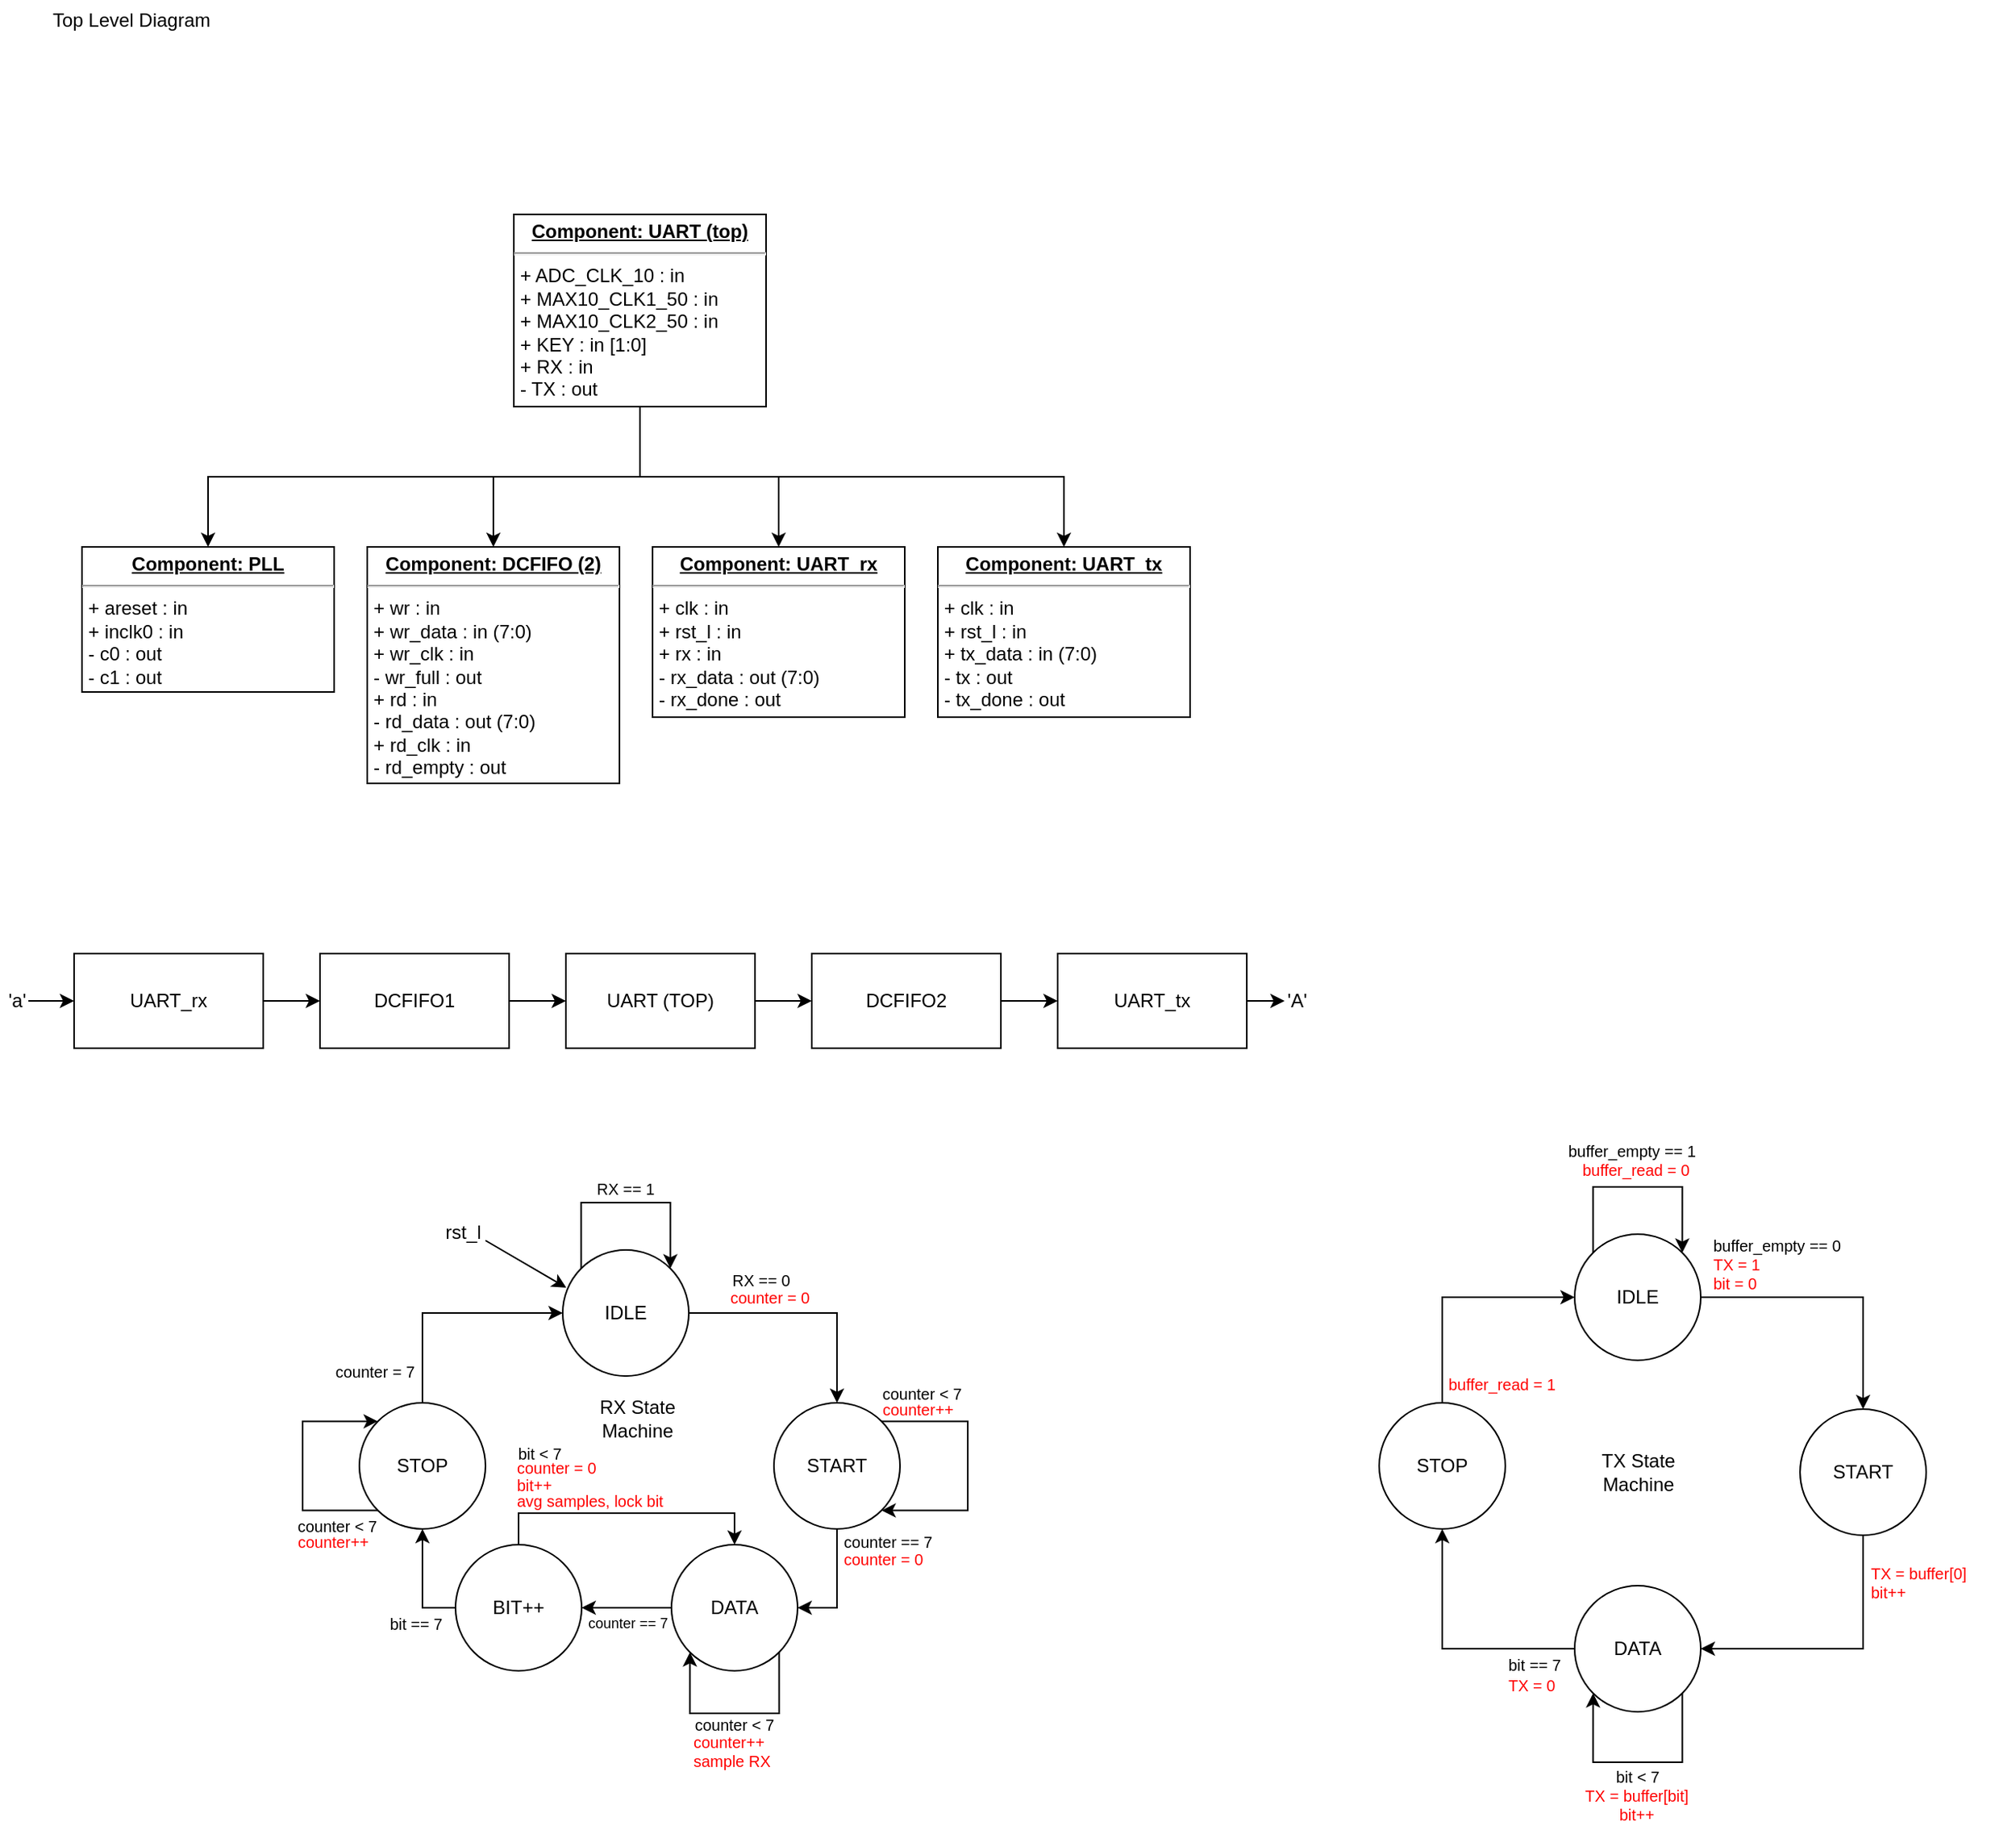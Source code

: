<mxfile version="22.1.17" type="google">
  <diagram name="Page-1" id="64riaqh-itGS5SUEJX1H">
    <mxGraphModel grid="0" page="0" gridSize="10" guides="1" tooltips="1" connect="1" arrows="1" fold="1" pageScale="1" pageWidth="850" pageHeight="1100" math="0" shadow="0">
      <root>
        <mxCell id="0" />
        <mxCell id="1" parent="0" />
        <mxCell id="NtE_7B9LvR_ZdBDMi-X2-11" value="Top Level Diagram" style="text;html=1;align=center;verticalAlign=middle;resizable=0;points=[];autosize=1;strokeColor=none;fillColor=none;" vertex="1" parent="1">
          <mxGeometry x="22" y="21" width="118" height="26" as="geometry" />
        </mxCell>
        <mxCell id="zkn5ifJ_0ONJFSPCVBeL-11" style="edgeStyle=orthogonalEdgeStyle;rounded=0;orthogonalLoop=1;jettySize=auto;html=1;exitX=0.5;exitY=1;exitDx=0;exitDy=0;entryX=0.5;entryY=0;entryDx=0;entryDy=0;" edge="1" parent="1" source="zkn5ifJ_0ONJFSPCVBeL-6" target="zkn5ifJ_0ONJFSPCVBeL-7">
          <mxGeometry relative="1" as="geometry" />
        </mxCell>
        <mxCell id="zkn5ifJ_0ONJFSPCVBeL-12" style="edgeStyle=orthogonalEdgeStyle;rounded=0;orthogonalLoop=1;jettySize=auto;html=1;exitX=0.5;exitY=1;exitDx=0;exitDy=0;entryX=0.5;entryY=0;entryDx=0;entryDy=0;" edge="1" parent="1" source="zkn5ifJ_0ONJFSPCVBeL-6" target="zkn5ifJ_0ONJFSPCVBeL-8">
          <mxGeometry relative="1" as="geometry" />
        </mxCell>
        <mxCell id="zkn5ifJ_0ONJFSPCVBeL-13" style="edgeStyle=orthogonalEdgeStyle;rounded=0;orthogonalLoop=1;jettySize=auto;html=1;exitX=0.5;exitY=1;exitDx=0;exitDy=0;entryX=0.5;entryY=0;entryDx=0;entryDy=0;" edge="1" parent="1" source="zkn5ifJ_0ONJFSPCVBeL-6" target="zkn5ifJ_0ONJFSPCVBeL-9">
          <mxGeometry relative="1" as="geometry" />
        </mxCell>
        <mxCell id="zkn5ifJ_0ONJFSPCVBeL-14" style="edgeStyle=orthogonalEdgeStyle;rounded=0;orthogonalLoop=1;jettySize=auto;html=1;exitX=0.5;exitY=1;exitDx=0;exitDy=0;entryX=0.5;entryY=0;entryDx=0;entryDy=0;" edge="1" parent="1" source="zkn5ifJ_0ONJFSPCVBeL-6" target="zkn5ifJ_0ONJFSPCVBeL-10">
          <mxGeometry relative="1" as="geometry" />
        </mxCell>
        <mxCell id="zkn5ifJ_0ONJFSPCVBeL-6" value="&lt;p style=&quot;margin:0px;margin-top:4px;text-align:center;text-decoration:underline;&quot;&gt;&lt;b&gt;Component: UART (top)&lt;/b&gt;&lt;/p&gt;&lt;hr&gt;&lt;p style=&quot;border-color: var(--border-color); margin: 0px 0px 0px 4px;&quot;&gt;+ ADC_CLK_10 : in&lt;br style=&quot;border-color: var(--border-color);&quot;&gt;+ MAX10_CLK1_50 : in&lt;/p&gt;&lt;p style=&quot;border-color: var(--border-color); margin: 0px 0px 0px 4px;&quot;&gt;+ MAX10_CLK2_50 : in&lt;/p&gt;&lt;p style=&quot;border-color: var(--border-color); margin: 0px 0px 0px 4px;&quot;&gt;+ KEY : in [1:0]&lt;/p&gt;&lt;p style=&quot;border-color: var(--border-color); margin: 0px 0px 0px 4px;&quot;&gt;+ RX : in&lt;/p&gt;&lt;p style=&quot;border-color: var(--border-color); margin: 0px 0px 0px 4px;&quot;&gt;- TX : out&lt;/p&gt;" style="verticalAlign=top;align=left;overflow=fill;fontSize=12;fontFamily=Helvetica;html=1;whiteSpace=wrap;" vertex="1" parent="1">
          <mxGeometry x="324" y="157" width="160" height="122" as="geometry" />
        </mxCell>
        <mxCell id="zkn5ifJ_0ONJFSPCVBeL-7" value="&lt;p style=&quot;margin:0px;margin-top:4px;text-align:center;text-decoration:underline;&quot;&gt;&lt;b&gt;Component: PLL&lt;/b&gt;&lt;/p&gt;&lt;hr&gt;&lt;p style=&quot;border-color: var(--border-color); margin: 0px 0px 0px 4px;&quot;&gt;+ areset : in&lt;br style=&quot;border-color: var(--border-color);&quot;&gt;+ inclk0 : in&lt;/p&gt;&lt;p style=&quot;border-color: var(--border-color); margin: 0px 0px 0px 4px;&quot;&gt;- c0 : out&lt;/p&gt;&lt;p style=&quot;border-color: var(--border-color); margin: 0px 0px 0px 4px;&quot;&gt;- c1 : out&lt;/p&gt;" style="verticalAlign=top;align=left;overflow=fill;fontSize=12;fontFamily=Helvetica;html=1;whiteSpace=wrap;" vertex="1" parent="1">
          <mxGeometry x="50" y="368" width="160" height="92" as="geometry" />
        </mxCell>
        <mxCell id="zkn5ifJ_0ONJFSPCVBeL-8" value="&lt;p style=&quot;margin:0px;margin-top:4px;text-align:center;text-decoration:underline;&quot;&gt;&lt;b&gt;Component: DCFIFO (2)&lt;/b&gt;&lt;/p&gt;&lt;hr&gt;&lt;p style=&quot;border-color: var(--border-color); margin: 0px 0px 0px 4px;&quot;&gt;+ wr : in&lt;br style=&quot;border-color: var(--border-color);&quot;&gt;+ wr_data : in (7:0)&lt;/p&gt;&lt;p style=&quot;border-color: var(--border-color); margin: 0px 0px 0px 4px;&quot;&gt;+ wr_clk : in&lt;/p&gt;&lt;p style=&quot;border-color: var(--border-color); margin: 0px 0px 0px 4px;&quot;&gt;- wr_full : out&lt;/p&gt;&lt;p style=&quot;border-color: var(--border-color); margin: 0px 0px 0px 4px;&quot;&gt;+ rd : in&lt;/p&gt;&lt;p style=&quot;border-color: var(--border-color); margin: 0px 0px 0px 4px;&quot;&gt;- rd_data : out (7:0)&lt;/p&gt;&lt;p style=&quot;border-color: var(--border-color); margin: 0px 0px 0px 4px;&quot;&gt;+ rd_clk : in&lt;/p&gt;&lt;p style=&quot;border-color: var(--border-color); margin: 0px 0px 0px 4px;&quot;&gt;- rd_empty : out&lt;/p&gt;" style="verticalAlign=top;align=left;overflow=fill;fontSize=12;fontFamily=Helvetica;html=1;whiteSpace=wrap;" vertex="1" parent="1">
          <mxGeometry x="231" y="368" width="160" height="150" as="geometry" />
        </mxCell>
        <mxCell id="zkn5ifJ_0ONJFSPCVBeL-9" value="&lt;p style=&quot;margin:0px;margin-top:4px;text-align:center;text-decoration:underline;&quot;&gt;&lt;b&gt;Component: UART_rx&lt;/b&gt;&lt;/p&gt;&lt;hr&gt;&lt;p style=&quot;border-color: var(--border-color); margin: 0px 0px 0px 4px;&quot;&gt;+ clk : in&lt;br style=&quot;border-color: var(--border-color);&quot;&gt;+ rst_l : in&lt;/p&gt;&lt;p style=&quot;border-color: var(--border-color); margin: 0px 0px 0px 4px;&quot;&gt;+ rx : in&lt;/p&gt;&lt;p style=&quot;border-color: var(--border-color); margin: 0px 0px 0px 4px;&quot;&gt;- rx_data : out (7:0)&lt;/p&gt;&lt;p style=&quot;border-color: var(--border-color); margin: 0px 0px 0px 4px;&quot;&gt;- rx_done : out&lt;/p&gt;" style="verticalAlign=top;align=left;overflow=fill;fontSize=12;fontFamily=Helvetica;html=1;whiteSpace=wrap;" vertex="1" parent="1">
          <mxGeometry x="412" y="368" width="160" height="108" as="geometry" />
        </mxCell>
        <mxCell id="zkn5ifJ_0ONJFSPCVBeL-10" value="&lt;p style=&quot;margin:0px;margin-top:4px;text-align:center;text-decoration:underline;&quot;&gt;&lt;b&gt;Component: UART_tx&lt;/b&gt;&lt;/p&gt;&lt;hr&gt;&lt;p style=&quot;border-color: var(--border-color); margin: 0px 0px 0px 4px;&quot;&gt;+ clk : in&lt;br style=&quot;border-color: var(--border-color);&quot;&gt;+ rst_l : in&lt;/p&gt;&lt;p style=&quot;border-color: var(--border-color); margin: 0px 0px 0px 4px;&quot;&gt;+ tx_data : in (7:0)&lt;/p&gt;&lt;p style=&quot;border-color: var(--border-color); margin: 0px 0px 0px 4px;&quot;&gt;- tx : out&lt;/p&gt;&lt;p style=&quot;border-color: var(--border-color); margin: 0px 0px 0px 4px;&quot;&gt;- tx_done : out&lt;/p&gt;" style="verticalAlign=top;align=left;overflow=fill;fontSize=12;fontFamily=Helvetica;html=1;whiteSpace=wrap;" vertex="1" parent="1">
          <mxGeometry x="593" y="368" width="160" height="108" as="geometry" />
        </mxCell>
        <mxCell id="zkn5ifJ_0ONJFSPCVBeL-17" style="edgeStyle=orthogonalEdgeStyle;rounded=0;orthogonalLoop=1;jettySize=auto;html=1;exitX=1;exitY=0.5;exitDx=0;exitDy=0;entryX=0;entryY=0.5;entryDx=0;entryDy=0;" edge="1" parent="1" source="zkn5ifJ_0ONJFSPCVBeL-15" target="zkn5ifJ_0ONJFSPCVBeL-16">
          <mxGeometry relative="1" as="geometry" />
        </mxCell>
        <mxCell id="zkn5ifJ_0ONJFSPCVBeL-15" value="UART_rx" style="rounded=0;whiteSpace=wrap;html=1;" vertex="1" parent="1">
          <mxGeometry x="45" y="626" width="120" height="60" as="geometry" />
        </mxCell>
        <mxCell id="zkn5ifJ_0ONJFSPCVBeL-19" style="edgeStyle=orthogonalEdgeStyle;rounded=0;orthogonalLoop=1;jettySize=auto;html=1;exitX=1;exitY=0.5;exitDx=0;exitDy=0;entryX=0;entryY=0.5;entryDx=0;entryDy=0;" edge="1" parent="1" source="zkn5ifJ_0ONJFSPCVBeL-16" target="zkn5ifJ_0ONJFSPCVBeL-18">
          <mxGeometry relative="1" as="geometry" />
        </mxCell>
        <mxCell id="zkn5ifJ_0ONJFSPCVBeL-16" value="DCFIFO1" style="rounded=0;whiteSpace=wrap;html=1;" vertex="1" parent="1">
          <mxGeometry x="201" y="626" width="120" height="60" as="geometry" />
        </mxCell>
        <mxCell id="zkn5ifJ_0ONJFSPCVBeL-21" style="edgeStyle=orthogonalEdgeStyle;rounded=0;orthogonalLoop=1;jettySize=auto;html=1;exitX=1;exitY=0.5;exitDx=0;exitDy=0;entryX=0;entryY=0.5;entryDx=0;entryDy=0;" edge="1" parent="1" source="zkn5ifJ_0ONJFSPCVBeL-18" target="zkn5ifJ_0ONJFSPCVBeL-20">
          <mxGeometry relative="1" as="geometry" />
        </mxCell>
        <mxCell id="zkn5ifJ_0ONJFSPCVBeL-18" value="UART (TOP)" style="rounded=0;whiteSpace=wrap;html=1;" vertex="1" parent="1">
          <mxGeometry x="357" y="626" width="120" height="60" as="geometry" />
        </mxCell>
        <mxCell id="zkn5ifJ_0ONJFSPCVBeL-23" style="edgeStyle=orthogonalEdgeStyle;rounded=0;orthogonalLoop=1;jettySize=auto;html=1;exitX=1;exitY=0.5;exitDx=0;exitDy=0;entryX=0;entryY=0.5;entryDx=0;entryDy=0;" edge="1" parent="1" source="zkn5ifJ_0ONJFSPCVBeL-20" target="zkn5ifJ_0ONJFSPCVBeL-22">
          <mxGeometry relative="1" as="geometry" />
        </mxCell>
        <mxCell id="zkn5ifJ_0ONJFSPCVBeL-20" value="DCFIFO2" style="rounded=0;whiteSpace=wrap;html=1;" vertex="1" parent="1">
          <mxGeometry x="513" y="626" width="120" height="60" as="geometry" />
        </mxCell>
        <mxCell id="zkn5ifJ_0ONJFSPCVBeL-22" value="UART_tx" style="rounded=0;whiteSpace=wrap;html=1;" vertex="1" parent="1">
          <mxGeometry x="669" y="626" width="120" height="60" as="geometry" />
        </mxCell>
        <mxCell id="zkn5ifJ_0ONJFSPCVBeL-24" value="" style="endArrow=classic;html=1;rounded=0;entryX=0;entryY=0.5;entryDx=0;entryDy=0;" edge="1" parent="1" target="zkn5ifJ_0ONJFSPCVBeL-15">
          <mxGeometry width="50" height="50" relative="1" as="geometry">
            <mxPoint x="16" y="656" as="sourcePoint" />
            <mxPoint x="40" y="657" as="targetPoint" />
          </mxGeometry>
        </mxCell>
        <mxCell id="zkn5ifJ_0ONJFSPCVBeL-25" value="" style="endArrow=classic;html=1;rounded=0;exitX=1;exitY=0.5;exitDx=0;exitDy=0;" edge="1" parent="1" source="zkn5ifJ_0ONJFSPCVBeL-22">
          <mxGeometry width="50" height="50" relative="1" as="geometry">
            <mxPoint x="26" y="666" as="sourcePoint" />
            <mxPoint x="813" y="656" as="targetPoint" />
          </mxGeometry>
        </mxCell>
        <mxCell id="zkn5ifJ_0ONJFSPCVBeL-30" style="edgeStyle=orthogonalEdgeStyle;rounded=0;orthogonalLoop=1;jettySize=auto;html=1;exitX=1;exitY=0.5;exitDx=0;exitDy=0;entryX=0.5;entryY=0;entryDx=0;entryDy=0;" edge="1" parent="1" source="zkn5ifJ_0ONJFSPCVBeL-26" target="zkn5ifJ_0ONJFSPCVBeL-27">
          <mxGeometry relative="1" as="geometry" />
        </mxCell>
        <mxCell id="zkn5ifJ_0ONJFSPCVBeL-40" style="edgeStyle=orthogonalEdgeStyle;rounded=0;orthogonalLoop=1;jettySize=auto;html=1;exitX=0;exitY=0;exitDx=0;exitDy=0;entryX=1;entryY=0;entryDx=0;entryDy=0;" edge="1" parent="1" source="zkn5ifJ_0ONJFSPCVBeL-26" target="zkn5ifJ_0ONJFSPCVBeL-26">
          <mxGeometry relative="1" as="geometry">
            <mxPoint x="421.667" y="810.833" as="targetPoint" />
            <Array as="points">
              <mxPoint x="367" y="784" />
              <mxPoint x="423" y="784" />
            </Array>
          </mxGeometry>
        </mxCell>
        <mxCell id="zkn5ifJ_0ONJFSPCVBeL-26" value="IDLE" style="ellipse;whiteSpace=wrap;html=1;aspect=fixed;" vertex="1" parent="1">
          <mxGeometry x="355" y="814" width="80" height="80" as="geometry" />
        </mxCell>
        <mxCell id="zkn5ifJ_0ONJFSPCVBeL-41" style="edgeStyle=orthogonalEdgeStyle;rounded=0;orthogonalLoop=1;jettySize=auto;html=1;exitX=0.5;exitY=1;exitDx=0;exitDy=0;entryX=1;entryY=0.5;entryDx=0;entryDy=0;" edge="1" parent="1" source="zkn5ifJ_0ONJFSPCVBeL-27" target="zkn5ifJ_0ONJFSPCVBeL-28">
          <mxGeometry relative="1" as="geometry" />
        </mxCell>
        <mxCell id="zkn5ifJ_0ONJFSPCVBeL-27" value="START" style="ellipse;whiteSpace=wrap;html=1;aspect=fixed;" vertex="1" parent="1">
          <mxGeometry x="489" y="911" width="80" height="80" as="geometry" />
        </mxCell>
        <mxCell id="zkn5ifJ_0ONJFSPCVBeL-61" style="edgeStyle=orthogonalEdgeStyle;rounded=0;orthogonalLoop=1;jettySize=auto;html=1;exitX=0;exitY=0.5;exitDx=0;exitDy=0;entryX=1;entryY=0.5;entryDx=0;entryDy=0;" edge="1" parent="1" source="zkn5ifJ_0ONJFSPCVBeL-28" target="zkn5ifJ_0ONJFSPCVBeL-59">
          <mxGeometry relative="1" as="geometry" />
        </mxCell>
        <mxCell id="zkn5ifJ_0ONJFSPCVBeL-28" value="DATA" style="ellipse;whiteSpace=wrap;html=1;aspect=fixed;" vertex="1" parent="1">
          <mxGeometry x="424" y="1001" width="80" height="80" as="geometry" />
        </mxCell>
        <mxCell id="zkn5ifJ_0ONJFSPCVBeL-34" style="edgeStyle=orthogonalEdgeStyle;rounded=0;orthogonalLoop=1;jettySize=auto;html=1;exitX=0.5;exitY=0;exitDx=0;exitDy=0;entryX=0;entryY=0.5;entryDx=0;entryDy=0;" edge="1" parent="1" source="zkn5ifJ_0ONJFSPCVBeL-29" target="zkn5ifJ_0ONJFSPCVBeL-26">
          <mxGeometry relative="1" as="geometry" />
        </mxCell>
        <mxCell id="zkn5ifJ_0ONJFSPCVBeL-29" value="STOP" style="ellipse;whiteSpace=wrap;html=1;aspect=fixed;" vertex="1" parent="1">
          <mxGeometry x="226" y="911" width="80" height="80" as="geometry" />
        </mxCell>
        <mxCell id="zkn5ifJ_0ONJFSPCVBeL-31" value="RX == 0" style="text;html=1;strokeColor=none;fillColor=none;align=center;verticalAlign=middle;whiteSpace=wrap;rounded=0;fontSize=10;" vertex="1" parent="1">
          <mxGeometry x="451" y="818" width="60" height="30" as="geometry" />
        </mxCell>
        <mxCell id="zkn5ifJ_0ONJFSPCVBeL-37" value="&#39;a&#39;" style="text;html=1;strokeColor=none;fillColor=none;align=center;verticalAlign=middle;whiteSpace=wrap;rounded=0;" vertex="1" parent="1">
          <mxGeometry x="-2" y="641" width="22" height="30" as="geometry" />
        </mxCell>
        <mxCell id="zkn5ifJ_0ONJFSPCVBeL-38" value="&#39;A&#39;" style="text;html=1;strokeColor=none;fillColor=none;align=center;verticalAlign=middle;whiteSpace=wrap;rounded=0;" vertex="1" parent="1">
          <mxGeometry x="810" y="641" width="22" height="30" as="geometry" />
        </mxCell>
        <mxCell id="zkn5ifJ_0ONJFSPCVBeL-39" value="RX State Machine" style="text;html=1;strokeColor=none;fillColor=none;align=center;verticalAlign=middle;whiteSpace=wrap;rounded=0;" vertex="1" parent="1">
          <mxGeometry x="354.5" y="906" width="95" height="30" as="geometry" />
        </mxCell>
        <mxCell id="zkn5ifJ_0ONJFSPCVBeL-43" style="edgeStyle=orthogonalEdgeStyle;rounded=0;orthogonalLoop=1;jettySize=auto;html=1;exitX=1;exitY=0;exitDx=0;exitDy=0;entryX=1;entryY=1;entryDx=0;entryDy=0;" edge="1" parent="1" source="zkn5ifJ_0ONJFSPCVBeL-27" target="zkn5ifJ_0ONJFSPCVBeL-27">
          <mxGeometry relative="1" as="geometry">
            <Array as="points">
              <mxPoint x="612" y="923" />
              <mxPoint x="612" y="979" />
            </Array>
          </mxGeometry>
        </mxCell>
        <mxCell id="zkn5ifJ_0ONJFSPCVBeL-44" value="counter &amp;lt; 7" style="text;html=1;strokeColor=none;fillColor=none;align=center;verticalAlign=middle;whiteSpace=wrap;rounded=0;fontSize=10;" vertex="1" parent="1">
          <mxGeometry x="548" y="890" width="70" height="30" as="geometry" />
        </mxCell>
        <mxCell id="zkn5ifJ_0ONJFSPCVBeL-46" value="counter == 7" style="text;html=1;strokeColor=none;fillColor=none;align=center;verticalAlign=middle;whiteSpace=wrap;rounded=0;fontSize=10;" vertex="1" parent="1">
          <mxGeometry x="525" y="983" width="73" height="31" as="geometry" />
        </mxCell>
        <mxCell id="zkn5ifJ_0ONJFSPCVBeL-48" value="RX == 1" style="text;html=1;strokeColor=none;fillColor=none;align=center;verticalAlign=middle;whiteSpace=wrap;rounded=0;fontSize=10;" vertex="1" parent="1">
          <mxGeometry x="365" y="760" width="60" height="30" as="geometry" />
        </mxCell>
        <mxCell id="zkn5ifJ_0ONJFSPCVBeL-49" style="edgeStyle=orthogonalEdgeStyle;rounded=0;orthogonalLoop=1;jettySize=auto;html=1;exitX=0;exitY=1;exitDx=0;exitDy=0;entryX=0;entryY=0;entryDx=0;entryDy=0;" edge="1" parent="1" source="zkn5ifJ_0ONJFSPCVBeL-29" target="zkn5ifJ_0ONJFSPCVBeL-29">
          <mxGeometry relative="1" as="geometry">
            <Array as="points">
              <mxPoint x="190" y="979" />
              <mxPoint x="190" y="923" />
            </Array>
          </mxGeometry>
        </mxCell>
        <mxCell id="zkn5ifJ_0ONJFSPCVBeL-50" value="bit == 7" style="text;html=1;strokeColor=none;fillColor=none;align=center;verticalAlign=middle;whiteSpace=wrap;rounded=0;fontSize=10;" vertex="1" parent="1">
          <mxGeometry x="237" y="1036" width="50" height="30" as="geometry" />
        </mxCell>
        <mxCell id="zkn5ifJ_0ONJFSPCVBeL-51" value="&lt;font style=&quot;font-size: 10px;&quot;&gt;counter &amp;lt; 7&lt;/font&gt;" style="text;html=1;strokeColor=none;fillColor=none;align=center;verticalAlign=middle;whiteSpace=wrap;rounded=0;" vertex="1" parent="1">
          <mxGeometry x="177" y="974" width="70" height="30" as="geometry" />
        </mxCell>
        <mxCell id="zkn5ifJ_0ONJFSPCVBeL-52" value="counter = 7" style="text;html=1;strokeColor=none;fillColor=none;align=center;verticalAlign=middle;whiteSpace=wrap;rounded=0;fontSize=10;" vertex="1" parent="1">
          <mxGeometry x="201" y="876" width="70" height="30" as="geometry" />
        </mxCell>
        <mxCell id="zkn5ifJ_0ONJFSPCVBeL-53" value="&lt;font color=&quot;#ff0000&quot; style=&quot;font-size: 10px;&quot;&gt;counter = 0&lt;/font&gt;" style="text;html=1;strokeColor=none;fillColor=none;align=center;verticalAlign=middle;whiteSpace=wrap;rounded=0;fontSize=10;" vertex="1" parent="1">
          <mxGeometry x="454.5" y="829" width="63" height="30" as="geometry" />
        </mxCell>
        <mxCell id="zkn5ifJ_0ONJFSPCVBeL-54" value="&lt;font color=&quot;#ff0000&quot; style=&quot;font-size: 10px;&quot;&gt;counter++&lt;/font&gt;" style="text;html=1;strokeColor=none;fillColor=none;align=center;verticalAlign=middle;whiteSpace=wrap;rounded=0;fontSize=10;" vertex="1" parent="1">
          <mxGeometry x="549" y="900" width="63" height="30" as="geometry" />
        </mxCell>
        <mxCell id="zkn5ifJ_0ONJFSPCVBeL-55" value="&lt;font color=&quot;#ff0000&quot; style=&quot;font-size: 10px;&quot;&gt;counter = 0&lt;/font&gt;" style="text;html=1;strokeColor=none;fillColor=none;align=center;verticalAlign=middle;whiteSpace=wrap;rounded=0;fontSize=10;" vertex="1" parent="1">
          <mxGeometry x="524" y="995" width="69" height="30" as="geometry" />
        </mxCell>
        <mxCell id="zkn5ifJ_0ONJFSPCVBeL-56" value="" style="endArrow=classic;html=1;rounded=0;entryX=0.028;entryY=0.299;entryDx=0;entryDy=0;entryPerimeter=0;" edge="1" parent="1" target="zkn5ifJ_0ONJFSPCVBeL-26">
          <mxGeometry width="50" height="50" relative="1" as="geometry">
            <mxPoint x="306" y="808" as="sourcePoint" />
            <mxPoint x="265" y="793" as="targetPoint" />
          </mxGeometry>
        </mxCell>
        <mxCell id="zkn5ifJ_0ONJFSPCVBeL-57" value="rst_l" style="text;html=1;strokeColor=none;fillColor=none;align=center;verticalAlign=middle;whiteSpace=wrap;rounded=0;" vertex="1" parent="1">
          <mxGeometry x="278" y="788" width="28" height="30" as="geometry" />
        </mxCell>
        <mxCell id="zkn5ifJ_0ONJFSPCVBeL-60" style="edgeStyle=orthogonalEdgeStyle;rounded=0;orthogonalLoop=1;jettySize=auto;html=1;exitX=0;exitY=0.5;exitDx=0;exitDy=0;entryX=0.5;entryY=1;entryDx=0;entryDy=0;" edge="1" parent="1" source="zkn5ifJ_0ONJFSPCVBeL-59" target="zkn5ifJ_0ONJFSPCVBeL-29">
          <mxGeometry relative="1" as="geometry">
            <Array as="points">
              <mxPoint x="266" y="1041" />
            </Array>
          </mxGeometry>
        </mxCell>
        <mxCell id="zkn5ifJ_0ONJFSPCVBeL-62" style="edgeStyle=orthogonalEdgeStyle;rounded=0;orthogonalLoop=1;jettySize=auto;html=1;exitX=0.5;exitY=0;exitDx=0;exitDy=0;entryX=0.5;entryY=0;entryDx=0;entryDy=0;" edge="1" parent="1" source="zkn5ifJ_0ONJFSPCVBeL-59" target="zkn5ifJ_0ONJFSPCVBeL-28">
          <mxGeometry relative="1" as="geometry" />
        </mxCell>
        <mxCell id="zkn5ifJ_0ONJFSPCVBeL-59" value="BIT++" style="ellipse;whiteSpace=wrap;html=1;aspect=fixed;" vertex="1" parent="1">
          <mxGeometry x="287" y="1001" width="80" height="80" as="geometry" />
        </mxCell>
        <mxCell id="zkn5ifJ_0ONJFSPCVBeL-63" style="edgeStyle=orthogonalEdgeStyle;rounded=0;orthogonalLoop=1;jettySize=auto;html=1;exitX=1;exitY=1;exitDx=0;exitDy=0;entryX=0;entryY=1;entryDx=0;entryDy=0;" edge="1" parent="1" source="zkn5ifJ_0ONJFSPCVBeL-28" target="zkn5ifJ_0ONJFSPCVBeL-28">
          <mxGeometry relative="1" as="geometry">
            <Array as="points">
              <mxPoint x="473" y="1108" />
              <mxPoint x="417" y="1108" />
            </Array>
          </mxGeometry>
        </mxCell>
        <mxCell id="zkn5ifJ_0ONJFSPCVBeL-64" value="counter &amp;lt; 7" style="text;html=1;strokeColor=none;fillColor=none;align=center;verticalAlign=middle;whiteSpace=wrap;rounded=0;fontSize=10;" vertex="1" parent="1">
          <mxGeometry x="429" y="1100" width="70" height="30" as="geometry" />
        </mxCell>
        <mxCell id="zkn5ifJ_0ONJFSPCVBeL-65" value="&lt;font color=&quot;#ff0000&quot; style=&quot;font-size: 10px;&quot;&gt;counter++&lt;br&gt;&lt;div style=&quot;&quot;&gt;&lt;span style=&quot;background-color: initial;&quot;&gt;sample RX&lt;/span&gt;&lt;/div&gt;&lt;/font&gt;" style="text;html=1;strokeColor=none;fillColor=none;align=left;verticalAlign=middle;whiteSpace=wrap;rounded=0;fontSize=10;" vertex="1" parent="1">
          <mxGeometry x="436" y="1117" width="63" height="30" as="geometry" />
        </mxCell>
        <mxCell id="zkn5ifJ_0ONJFSPCVBeL-66" value="&lt;font style=&quot;font-size: 9px;&quot;&gt;counter == 7&lt;/font&gt;" style="text;html=1;strokeColor=none;fillColor=none;align=center;verticalAlign=middle;whiteSpace=wrap;rounded=0;fontSize=9;" vertex="1" parent="1">
          <mxGeometry x="359.5" y="1035" width="73" height="31" as="geometry" />
        </mxCell>
        <mxCell id="zkn5ifJ_0ONJFSPCVBeL-67" value="bit &amp;lt; 7" style="text;html=1;strokeColor=none;fillColor=none;align=center;verticalAlign=middle;whiteSpace=wrap;rounded=0;fontSize=10;" vertex="1" parent="1">
          <mxGeometry x="318.5" y="933" width="42.5" height="19" as="geometry" />
        </mxCell>
        <mxCell id="zkn5ifJ_0ONJFSPCVBeL-68" value="&lt;font color=&quot;#ff0000&quot; style=&quot;font-size: 10px;&quot;&gt;counter = 0&lt;br&gt;&lt;div style=&quot;line-height: 100%;&quot;&gt;&lt;span style=&quot;background-color: initial;&quot;&gt;bit++&lt;/span&gt;&lt;/div&gt;&lt;div style=&quot;line-height: 100%;&quot;&gt;avg samples, lock bit&lt;/div&gt;&lt;/font&gt;" style="text;html=1;strokeColor=none;fillColor=none;align=left;verticalAlign=middle;whiteSpace=wrap;rounded=0;fontSize=10;" vertex="1" parent="1">
          <mxGeometry x="324" y="947" width="105" height="30" as="geometry" />
        </mxCell>
        <mxCell id="zkn5ifJ_0ONJFSPCVBeL-69" value="&lt;font color=&quot;#ff0000&quot; style=&quot;font-size: 10px;&quot;&gt;counter++&lt;/font&gt;" style="text;html=1;strokeColor=none;fillColor=none;align=center;verticalAlign=middle;whiteSpace=wrap;rounded=0;fontSize=10;" vertex="1" parent="1">
          <mxGeometry x="178" y="984" width="63" height="30" as="geometry" />
        </mxCell>
        <mxCell id="zkn5ifJ_0ONJFSPCVBeL-74" style="edgeStyle=orthogonalEdgeStyle;rounded=0;orthogonalLoop=1;jettySize=auto;html=1;exitX=1;exitY=0.5;exitDx=0;exitDy=0;entryX=0.5;entryY=0;entryDx=0;entryDy=0;" edge="1" parent="1" source="zkn5ifJ_0ONJFSPCVBeL-70" target="zkn5ifJ_0ONJFSPCVBeL-71">
          <mxGeometry relative="1" as="geometry" />
        </mxCell>
        <mxCell id="zkn5ifJ_0ONJFSPCVBeL-70" value="IDLE" style="ellipse;whiteSpace=wrap;html=1;aspect=fixed;" vertex="1" parent="1">
          <mxGeometry x="997" y="804" width="80" height="80" as="geometry" />
        </mxCell>
        <mxCell id="zkn5ifJ_0ONJFSPCVBeL-75" style="edgeStyle=orthogonalEdgeStyle;rounded=0;orthogonalLoop=1;jettySize=auto;html=1;exitX=0.5;exitY=1;exitDx=0;exitDy=0;entryX=1;entryY=0.5;entryDx=0;entryDy=0;" edge="1" parent="1" source="zkn5ifJ_0ONJFSPCVBeL-71" target="zkn5ifJ_0ONJFSPCVBeL-72">
          <mxGeometry relative="1" as="geometry" />
        </mxCell>
        <mxCell id="zkn5ifJ_0ONJFSPCVBeL-71" value="START" style="ellipse;whiteSpace=wrap;html=1;aspect=fixed;" vertex="1" parent="1">
          <mxGeometry x="1140" y="915" width="80" height="80" as="geometry" />
        </mxCell>
        <mxCell id="zkn5ifJ_0ONJFSPCVBeL-80" style="edgeStyle=orthogonalEdgeStyle;rounded=0;orthogonalLoop=1;jettySize=auto;html=1;exitX=0;exitY=0.5;exitDx=0;exitDy=0;entryX=0.5;entryY=1;entryDx=0;entryDy=0;" edge="1" parent="1" source="zkn5ifJ_0ONJFSPCVBeL-72" target="zkn5ifJ_0ONJFSPCVBeL-73">
          <mxGeometry relative="1" as="geometry" />
        </mxCell>
        <mxCell id="zkn5ifJ_0ONJFSPCVBeL-72" value="DATA" style="ellipse;whiteSpace=wrap;html=1;aspect=fixed;" vertex="1" parent="1">
          <mxGeometry x="997" y="1027" width="80" height="80" as="geometry" />
        </mxCell>
        <mxCell id="zkn5ifJ_0ONJFSPCVBeL-81" style="edgeStyle=orthogonalEdgeStyle;rounded=0;orthogonalLoop=1;jettySize=auto;html=1;exitX=0.5;exitY=0;exitDx=0;exitDy=0;entryX=0;entryY=0.5;entryDx=0;entryDy=0;" edge="1" parent="1" source="zkn5ifJ_0ONJFSPCVBeL-73" target="zkn5ifJ_0ONJFSPCVBeL-70">
          <mxGeometry relative="1" as="geometry" />
        </mxCell>
        <mxCell id="zkn5ifJ_0ONJFSPCVBeL-73" value="STOP" style="ellipse;whiteSpace=wrap;html=1;aspect=fixed;" vertex="1" parent="1">
          <mxGeometry x="873" y="911" width="80" height="80" as="geometry" />
        </mxCell>
        <mxCell id="zkn5ifJ_0ONJFSPCVBeL-76" value="buffer_empty == 0" style="text;html=1;strokeColor=none;fillColor=none;align=left;verticalAlign=middle;whiteSpace=wrap;rounded=0;fontSize=10;" vertex="1" parent="1">
          <mxGeometry x="1083" y="796" width="93" height="30" as="geometry" />
        </mxCell>
        <mxCell id="zkn5ifJ_0ONJFSPCVBeL-77" value="TX = 1&lt;br&gt;bit = 0" style="text;html=1;strokeColor=none;fillColor=none;align=left;verticalAlign=middle;whiteSpace=wrap;rounded=0;fontSize=10;fontColor=#FF0000;" vertex="1" parent="1">
          <mxGeometry x="1083" y="814" width="93" height="30" as="geometry" />
        </mxCell>
        <mxCell id="zkn5ifJ_0ONJFSPCVBeL-78" value="TX = buffer[0]&lt;br&gt;bit++" style="text;html=1;strokeColor=none;fillColor=none;align=left;verticalAlign=middle;whiteSpace=wrap;rounded=0;fontSize=10;fontColor=#FF0000;" vertex="1" parent="1">
          <mxGeometry x="1183" y="1010" width="93" height="30" as="geometry" />
        </mxCell>
        <mxCell id="zkn5ifJ_0ONJFSPCVBeL-79" style="edgeStyle=orthogonalEdgeStyle;rounded=0;orthogonalLoop=1;jettySize=auto;html=1;exitX=1;exitY=1;exitDx=0;exitDy=0;entryX=0;entryY=1;entryDx=0;entryDy=0;" edge="1" parent="1" source="zkn5ifJ_0ONJFSPCVBeL-72" target="zkn5ifJ_0ONJFSPCVBeL-72">
          <mxGeometry relative="1" as="geometry">
            <Array as="points">
              <mxPoint x="1065" y="1139" />
              <mxPoint x="1009" y="1139" />
            </Array>
          </mxGeometry>
        </mxCell>
        <mxCell id="zkn5ifJ_0ONJFSPCVBeL-82" value="bit &amp;lt; 7" style="text;html=1;strokeColor=none;fillColor=none;align=center;verticalAlign=middle;whiteSpace=wrap;rounded=0;fontSize=10;" vertex="1" parent="1">
          <mxGeometry x="1019" y="1133" width="35.5" height="30" as="geometry" />
        </mxCell>
        <mxCell id="zkn5ifJ_0ONJFSPCVBeL-83" value="bit == 7" style="text;html=1;strokeColor=none;fillColor=none;align=left;verticalAlign=middle;whiteSpace=wrap;rounded=0;fontSize=10;" vertex="1" parent="1">
          <mxGeometry x="953" y="1062" width="40" height="30" as="geometry" />
        </mxCell>
        <mxCell id="zkn5ifJ_0ONJFSPCVBeL-84" value="TX = buffer[bit]&lt;br&gt;bit++" style="text;html=1;strokeColor=none;fillColor=none;align=center;verticalAlign=middle;whiteSpace=wrap;rounded=0;fontSize=10;fontColor=#FF0000;" vertex="1" parent="1">
          <mxGeometry x="990.25" y="1151" width="93" height="30" as="geometry" />
        </mxCell>
        <mxCell id="zkn5ifJ_0ONJFSPCVBeL-85" style="edgeStyle=orthogonalEdgeStyle;rounded=0;orthogonalLoop=1;jettySize=auto;html=1;exitX=0;exitY=0;exitDx=0;exitDy=0;entryX=1;entryY=0;entryDx=0;entryDy=0;" edge="1" parent="1" source="zkn5ifJ_0ONJFSPCVBeL-70" target="zkn5ifJ_0ONJFSPCVBeL-70">
          <mxGeometry relative="1" as="geometry">
            <Array as="points">
              <mxPoint x="1009" y="774" />
              <mxPoint x="1065" y="774" />
            </Array>
          </mxGeometry>
        </mxCell>
        <mxCell id="zkn5ifJ_0ONJFSPCVBeL-86" value="TX State Machine" style="text;html=1;strokeColor=none;fillColor=none;align=center;verticalAlign=middle;whiteSpace=wrap;rounded=0;" vertex="1" parent="1">
          <mxGeometry x="990.25" y="940" width="95" height="30" as="geometry" />
        </mxCell>
        <mxCell id="zkn5ifJ_0ONJFSPCVBeL-87" value="buffer_empty == 1" style="text;html=1;strokeColor=none;fillColor=none;align=left;verticalAlign=middle;whiteSpace=wrap;rounded=0;fontSize=10;" vertex="1" parent="1">
          <mxGeometry x="990.5" y="736" width="93" height="30" as="geometry" />
        </mxCell>
        <mxCell id="zkn5ifJ_0ONJFSPCVBeL-88" value="TX = 0" style="text;html=1;strokeColor=none;fillColor=none;align=left;verticalAlign=middle;whiteSpace=wrap;rounded=0;fontSize=10;fontColor=#FF0000;" vertex="1" parent="1">
          <mxGeometry x="953" y="1075" width="36" height="30" as="geometry" />
        </mxCell>
        <mxCell id="zkn5ifJ_0ONJFSPCVBeL-89" value="buffer_read = 1" style="text;html=1;strokeColor=none;fillColor=none;align=left;verticalAlign=middle;whiteSpace=wrap;rounded=0;fontSize=10;fontColor=#FF0000;" vertex="1" parent="1">
          <mxGeometry x="915" y="884" width="74" height="30" as="geometry" />
        </mxCell>
        <mxCell id="zkn5ifJ_0ONJFSPCVBeL-90" value="buffer_read = 0" style="text;html=1;strokeColor=none;fillColor=none;align=left;verticalAlign=middle;whiteSpace=wrap;rounded=0;fontSize=10;fontColor=#FF0000;" vertex="1" parent="1">
          <mxGeometry x="999.75" y="748" width="74" height="30" as="geometry" />
        </mxCell>
      </root>
    </mxGraphModel>
  </diagram>
</mxfile>

